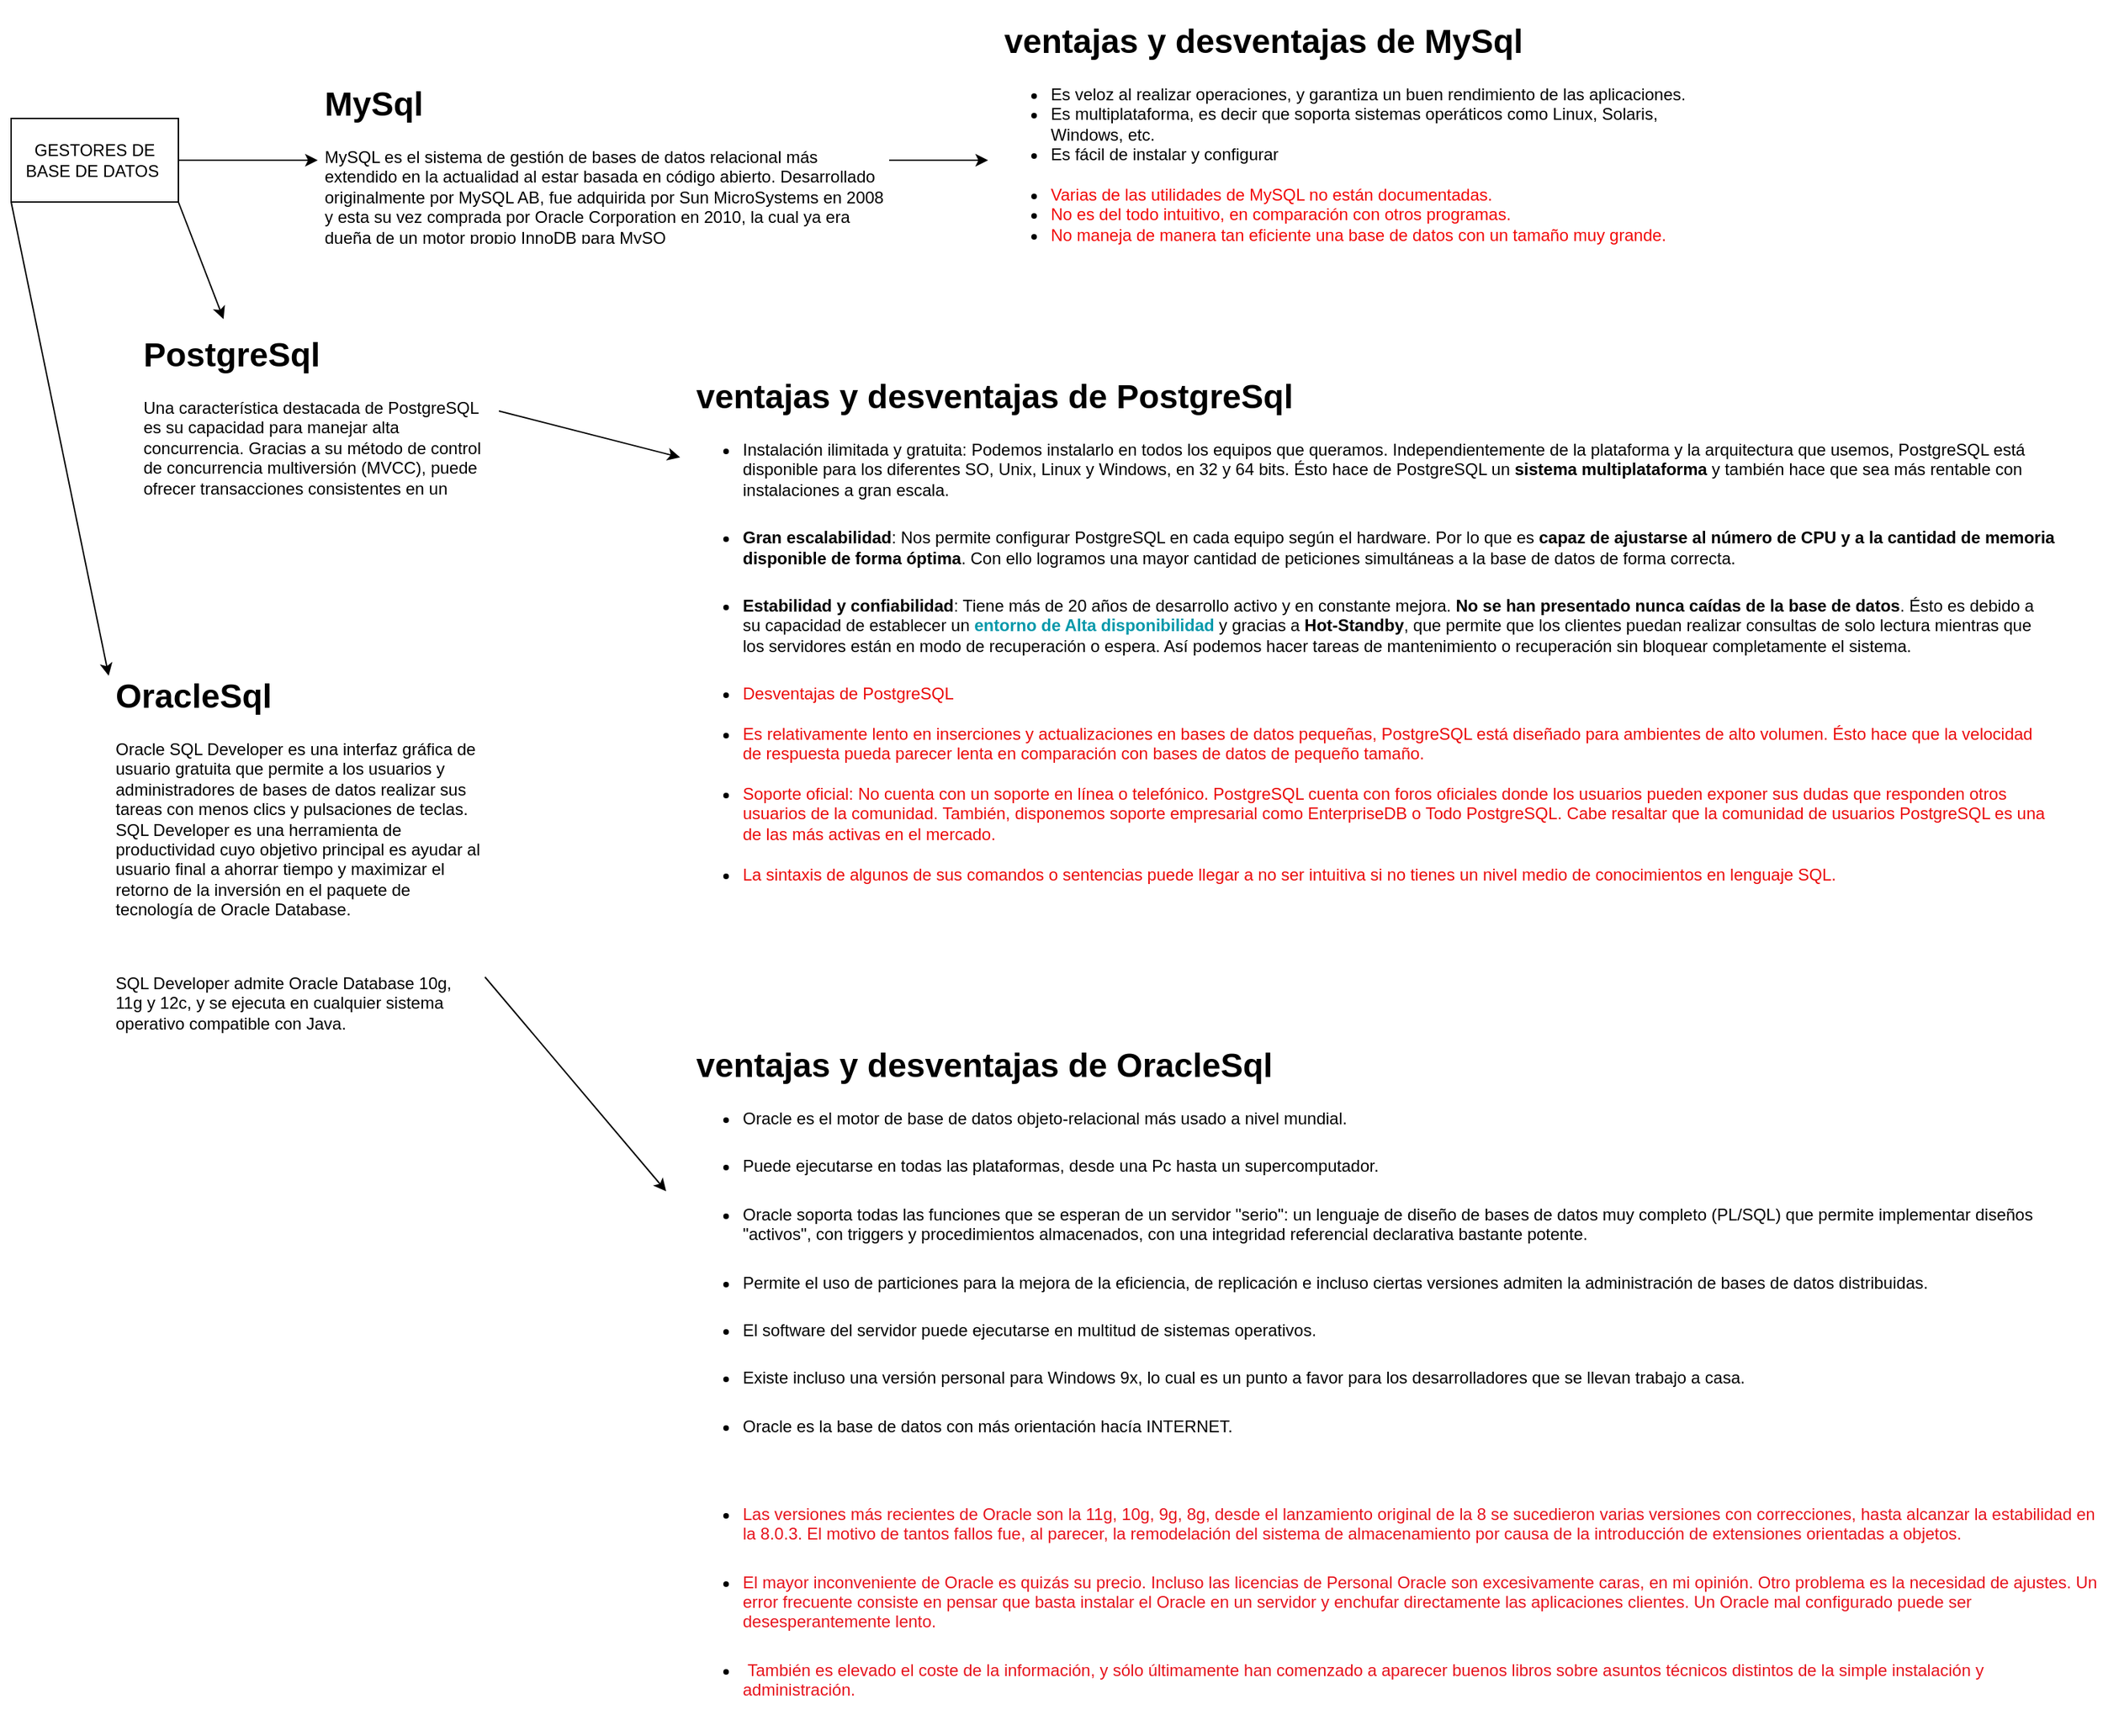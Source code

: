 <mxfile version="21.7.4" type="github">
  <diagram name="Página-1" id="tRHazPzp7WcS6yvneh5-">
    <mxGraphModel dx="1678" dy="2102" grid="1" gridSize="10" guides="1" tooltips="1" connect="1" arrows="1" fold="1" page="1" pageScale="1" pageWidth="827" pageHeight="1169" math="0" shadow="0">
      <root>
        <mxCell id="0" />
        <mxCell id="1" parent="0" />
        <mxCell id="VWENj13sZtxWaAfj4Sac-1" value="GESTORES DE BASE DE DATOS&amp;nbsp;" style="rounded=0;whiteSpace=wrap;html=1;" vertex="1" parent="1">
          <mxGeometry x="30" y="70" width="120" height="60" as="geometry" />
        </mxCell>
        <mxCell id="VWENj13sZtxWaAfj4Sac-2" value="" style="endArrow=classic;html=1;rounded=0;exitX=1;exitY=0.5;exitDx=0;exitDy=0;entryX=0;entryY=0.5;entryDx=0;entryDy=0;" edge="1" parent="1" source="VWENj13sZtxWaAfj4Sac-1" target="VWENj13sZtxWaAfj4Sac-3">
          <mxGeometry width="50" height="50" relative="1" as="geometry">
            <mxPoint x="170" y="380" as="sourcePoint" />
            <mxPoint x="250" y="370" as="targetPoint" />
          </mxGeometry>
        </mxCell>
        <mxCell id="VWENj13sZtxWaAfj4Sac-3" value="&lt;h1&gt;MySql&lt;/h1&gt;&lt;p&gt;MySQL es el sistema de gestión de bases de datos relacional más extendido en la actualidad al estar basada en código abierto. Desarrollado originalmente por MySQL AB, fue adquirida por Sun MicroSystems en 2008 y esta su vez comprada por Oracle Corporation en 2010, la cual ya era dueña de un motor propio InnoDB para MySQ&lt;br&gt;&lt;/p&gt;" style="text;html=1;strokeColor=none;fillColor=none;spacing=5;spacingTop=-20;whiteSpace=wrap;overflow=hidden;rounded=0;" vertex="1" parent="1">
          <mxGeometry x="250" y="40" width="410" height="120" as="geometry" />
        </mxCell>
        <mxCell id="VWENj13sZtxWaAfj4Sac-4" value="&lt;h1&gt;&amp;nbsp;ventajas y desventajas de MySql&lt;/h1&gt;&lt;ul&gt;&lt;li&gt;Es veloz al realizar operaciones, y garantiza un buen rendimiento de las aplicaciones.&lt;/li&gt;&lt;li&gt;&lt;span class=&quot;OYPEnA text-decoration-none text-strikethrough-none&quot;&gt;Es multiplataforma, es decir que soporta sistemas operáticos como Linux, Solaris, Windows, etc.&lt;/span&gt;&lt;/li&gt;&lt;li&gt;&lt;span class=&quot;OYPEnA text-decoration-none text-strikethrough-none&quot;&gt;Es fácil de instalar y configurar&lt;br&gt;&lt;br&gt;&lt;/span&gt;&lt;/li&gt;&lt;li&gt; &lt;span class=&quot;OYPEnA text-decoration-none text-strikethrough-none&quot;&gt;&lt;font color=&quot;#f20707&quot;&gt;Varias de las utilidades de MySQL no están documentadas.&lt;/font&gt;&lt;/span&gt;&lt;/li&gt;&lt;li&gt;&lt;span class=&quot;OYPEnA text-decoration-none text-strikethrough-none&quot;&gt;&lt;font color=&quot;#f20707&quot;&gt;No es del todo intuitivo, en comparación con otros programas.&lt;/font&gt;&lt;/span&gt;&lt;/li&gt;&lt;li&gt;&lt;span class=&quot;OYPEnA text-decoration-none text-strikethrough-none&quot;&gt;&lt;font color=&quot;#f20707&quot;&gt;No maneja de manera tan eficiente una base de datos con un tamaño muy grande.&lt;/font&gt;&lt;/span&gt;&lt;/li&gt;&lt;/ul&gt;" style="text;html=1;strokeColor=none;fillColor=none;spacing=5;spacingTop=-20;whiteSpace=wrap;overflow=hidden;rounded=0;" vertex="1" parent="1">
          <mxGeometry x="731" y="-5" width="510" height="210" as="geometry" />
        </mxCell>
        <mxCell id="VWENj13sZtxWaAfj4Sac-5" value="" style="endArrow=classic;html=1;rounded=0;entryX=0;entryY=0.5;entryDx=0;entryDy=0;exitX=1;exitY=0.5;exitDx=0;exitDy=0;" edge="1" parent="1" source="VWENj13sZtxWaAfj4Sac-3" target="VWENj13sZtxWaAfj4Sac-4">
          <mxGeometry width="50" height="50" relative="1" as="geometry">
            <mxPoint x="390" y="310" as="sourcePoint" />
            <mxPoint x="440" y="260" as="targetPoint" />
          </mxGeometry>
        </mxCell>
        <mxCell id="VWENj13sZtxWaAfj4Sac-6" value="" style="endArrow=classic;html=1;rounded=0;exitX=1;exitY=1;exitDx=0;exitDy=0;entryX=0.24;entryY=-0.05;entryDx=0;entryDy=0;entryPerimeter=0;" edge="1" parent="1" source="VWENj13sZtxWaAfj4Sac-1" target="VWENj13sZtxWaAfj4Sac-7">
          <mxGeometry width="50" height="50" relative="1" as="geometry">
            <mxPoint x="610" y="310" as="sourcePoint" />
            <mxPoint x="240" y="240" as="targetPoint" />
          </mxGeometry>
        </mxCell>
        <mxCell id="VWENj13sZtxWaAfj4Sac-7" value="&lt;h1&gt;PostgreSql&lt;/h1&gt;&lt;p&gt;Una característica destacada de PostgreSQL es su capacidad para manejar alta concurrencia. Gracias a su método de control de concurrencia multiversión (MVCC), puede ofrecer transacciones consistentes en un rendimiento óptimo, incluso en entornos con múltiples usuarios concurrentes.&lt;br&gt;&lt;/p&gt;" style="text;html=1;strokeColor=none;fillColor=none;spacing=5;spacingTop=-20;whiteSpace=wrap;overflow=hidden;rounded=0;" vertex="1" parent="1">
          <mxGeometry x="120" y="220" width="260" height="120" as="geometry" />
        </mxCell>
        <mxCell id="VWENj13sZtxWaAfj4Sac-8" value="&lt;h1&gt;&amp;nbsp;ventajas y desventajas de PostgreSql&lt;/h1&gt;&lt;ul&gt;&lt;li style=&quot;box-sizing: border-box; list-style-type: disc; margin-bottom: 20px;&quot;&gt;Instalación ilimitada y gratuita: Podemos instalarlo en todos los equipos que queramos. Independientemente de la plataforma y la arquitectura que usemos, PostgreSQL está disponible para los diferentes SO, Unix, Linux y Windows, en 32 y 64 bits. Ésto hace de PostgreSQL un&amp;nbsp;&lt;span style=&quot;box-sizing: border-box; font-weight: 700;&quot;&gt;s&lt;/span&gt;&lt;span style=&quot;box-sizing: border-box; font-weight: 700;&quot;&gt;istema&amp;nbsp;multiplataforma&lt;/span&gt;&amp;nbsp;y también hace que sea más rentable con instalaciones a gran escala.&lt;/li&gt;&lt;li style=&quot;box-sizing: border-box; list-style-type: disc; margin-bottom: 20px;&quot;&gt;&lt;span style=&quot;box-sizing: border-box; font-weight: 700;&quot;&gt;Gran escalabilidad&lt;/span&gt;: Nos permite configurar PostgreSQL en cada equipo según el hardware. Por lo que es&amp;nbsp;&lt;span style=&quot;box-sizing: border-box; font-weight: 700;&quot;&gt;capaz de ajustarse al número de CPU y a la cantidad de memoria disponible de forma óptima&lt;/span&gt;. Con ello logramos una mayor cantidad de peticiones simultáneas a la base de datos de forma correcta.&lt;/li&gt;&lt;li style=&quot;box-sizing: border-box; list-style-type: disc; margin-bottom: 20px;&quot;&gt;&lt;span style=&quot;box-sizing: border-box; font-weight: 700;&quot;&gt;Estabilidad y confiabilidad&lt;/span&gt;: Tiene más de 20 años de desarrollo activo y en&amp;nbsp;constante mejora.&amp;nbsp;&lt;span style=&quot;box-sizing: border-box; font-weight: 700;&quot;&gt;No se han presentado nunca caídas de la base de datos&lt;/span&gt;. Ésto es debido a su capacidad de establecer un&amp;nbsp;&lt;a style=&quot;box-sizing: border-box; background-color: initial; transition: all 0.1s ease-in-out 0s; color: rgb(0, 152, 170); text-decoration-line: none; font-weight: 600;&quot; rel=&quot;noopener noreferrer&quot; target=&quot;_blank&quot; href=&quot;https://todopostgresql.com/alta-disponibilidad-postgresql/&quot;&gt;entorno de Alta disponibilidad&lt;/a&gt;&amp;nbsp;y gracias a&amp;nbsp;&lt;span style=&quot;box-sizing: border-box; font-weight: 700;&quot;&gt;Hot-Standby&lt;/span&gt;, que permite que los clientes puedan realizar consultas de solo lectura mientras que los servidores están en modo de recuperación o espera. Así podemos hacer tareas de mantenimiento o recuperación sin bloquear completamente el sistema.&lt;/li&gt;&lt;li&gt;&lt;font color=&quot;#eb0a0a&quot;&gt;Desventajas de PostgreSQL&lt;br&gt;&lt;br&gt;&lt;/font&gt;&lt;/li&gt;&lt;li&gt;&lt;font color=&quot;#eb0a0a&quot;&gt;Es relativamente lento en inserciones y actualizaciones en bases de datos pequeñas, PostgreSQL está diseñado para ambientes de alto volumen. Ésto hace que la velocidad de respuesta pueda parecer lenta en comparación con bases de datos de pequeño tamaño.&lt;br&gt;&lt;br&gt;&lt;/font&gt;&lt;/li&gt;&lt;li&gt;&lt;font color=&quot;#eb0a0a&quot;&gt;Soporte oficial: No cuenta con un soporte en línea o telefónico. PostgreSQL cuenta con foros oficiales donde los usuarios pueden exponer sus dudas que responden otros usuarios de la comunidad. También, disponemos soporte empresarial como EnterpriseDB o Todo PostgreSQL. Cabe resaltar que la comunidad de usuarios PostgreSQL es una de las más activas en el mercado.&lt;br&gt;&lt;br&gt;&lt;/font&gt;&lt;/li&gt;&lt;li&gt;&lt;font color=&quot;#eb0a0a&quot;&gt;La sintaxis de algunos de sus comandos o sentencias puede llegar a no ser intuitiva si no tienes un nivel medio de conocimientos en lenguaje SQL.&lt;/font&gt;&lt;/li&gt;&lt;/ul&gt;" style="text;html=1;strokeColor=none;fillColor=none;spacing=5;spacingTop=-20;whiteSpace=wrap;overflow=hidden;rounded=0;" vertex="1" parent="1">
          <mxGeometry x="510" y="250" width="990" height="380" as="geometry" />
        </mxCell>
        <mxCell id="VWENj13sZtxWaAfj4Sac-10" value="" style="endArrow=classic;html=1;rounded=0;exitX=1;exitY=0.5;exitDx=0;exitDy=0;" edge="1" parent="1" source="VWENj13sZtxWaAfj4Sac-7" target="VWENj13sZtxWaAfj4Sac-8">
          <mxGeometry width="50" height="50" relative="1" as="geometry">
            <mxPoint x="770" y="550" as="sourcePoint" />
            <mxPoint x="490" y="280" as="targetPoint" />
          </mxGeometry>
        </mxCell>
        <mxCell id="VWENj13sZtxWaAfj4Sac-12" value="" style="endArrow=classic;html=1;rounded=0;exitX=0;exitY=1;exitDx=0;exitDy=0;" edge="1" parent="1" source="VWENj13sZtxWaAfj4Sac-1">
          <mxGeometry width="50" height="50" relative="1" as="geometry">
            <mxPoint x="560" y="550" as="sourcePoint" />
            <mxPoint x="100" y="470" as="targetPoint" />
          </mxGeometry>
        </mxCell>
        <mxCell id="VWENj13sZtxWaAfj4Sac-13" value="&lt;h1&gt;OracleSql&lt;/h1&gt;&lt;p&gt;Oracle SQL Developer es una interfaz gráfica de usuario gratuita que permite a los usuarios y administradores de bases de datos realizar sus tareas con menos clics y pulsaciones de teclas. SQL Developer es una herramienta de productividad cuyo objetivo principal es ayudar al usuario final a ahorrar tiempo y maximizar el retorno de la inversión en el paquete de tecnología de Oracle Database.&lt;/p&gt;&lt;p&gt;&lt;br&gt;&lt;/p&gt;&lt;p&gt;SQL Developer admite Oracle Database 10g, 11g y 12c, y se ejecuta en cualquier sistema operativo compatible con Java.&lt;/p&gt;" style="text;html=1;strokeColor=none;fillColor=none;spacing=5;spacingTop=-20;whiteSpace=wrap;overflow=hidden;rounded=0;" vertex="1" parent="1">
          <mxGeometry x="100" y="465" width="270" height="295" as="geometry" />
        </mxCell>
        <mxCell id="VWENj13sZtxWaAfj4Sac-14" value="" style="endArrow=classic;html=1;rounded=0;exitX=1;exitY=0.75;exitDx=0;exitDy=0;" edge="1" parent="1" source="VWENj13sZtxWaAfj4Sac-13">
          <mxGeometry width="50" height="50" relative="1" as="geometry">
            <mxPoint x="340" y="800" as="sourcePoint" />
            <mxPoint x="500" y="840" as="targetPoint" />
          </mxGeometry>
        </mxCell>
        <mxCell id="VWENj13sZtxWaAfj4Sac-15" value="&lt;h1&gt;&amp;nbsp;ventajas y desventajas de OracleSql&lt;/h1&gt;&lt;ul&gt;&lt;li style=&quot;box-sizing: border-box; list-style-type: disc; margin-bottom: 20px;&quot;&gt;Oracle es el motor de base de datos objeto-relacional más usado a nivel mundial.&lt;/li&gt;&lt;li style=&quot;box-sizing: border-box; list-style-type: disc; margin-bottom: 20px;&quot;&gt;Puede ejecutarse en todas las plataformas, desde una Pc hasta un supercomputador.&lt;/li&gt;&lt;li style=&quot;box-sizing: border-box; list-style-type: disc; margin-bottom: 20px;&quot;&gt;Oracle soporta todas las funciones que se esperan de un servidor &quot;serio&quot;: un lenguaje de diseño de bases de datos muy completo (PL/SQL) que permite implementar diseños &quot;activos&quot;, con triggers y procedimientos almacenados, con una integridad referencial declarativa bastante potente.&lt;/li&gt;&lt;li style=&quot;box-sizing: border-box; list-style-type: disc; margin-bottom: 20px;&quot;&gt;Permite el uso de particiones para la mejora de la eficiencia, de replicación e incluso ciertas versiones admiten la administración de bases de datos distribuidas.&lt;/li&gt;&lt;li style=&quot;box-sizing: border-box; list-style-type: disc; margin-bottom: 20px;&quot;&gt;El software del servidor puede ejecutarse en multitud de sistemas operativos.&lt;/li&gt;&lt;li style=&quot;box-sizing: border-box; list-style-type: disc; margin-bottom: 20px;&quot;&gt;Existe incluso una versión personal para Windows 9x, lo cual es un punto a favor para los desarrolladores que se llevan trabajo a casa.&lt;/li&gt;&lt;li style=&quot;box-sizing: border-box; list-style-type: disc; margin-bottom: 20px;&quot;&gt;Oracle es la base de datos con más orientación hacía INTERNET.&lt;br&gt;&lt;br&gt;&lt;font color=&quot;#e7131d&quot;&gt;&lt;br&gt;&lt;/font&gt;&lt;/li&gt;&lt;li style=&quot;box-sizing: border-box; list-style-type: disc; margin-bottom: 20px;&quot;&gt;&lt;font color=&quot;#e7131d&quot;&gt;Las versiones más recientes de Oracle son la 11g, 10g, 9g, 8g, desde el lanzamiento original de la 8 se sucedieron varias versiones con correcciones, hasta alcanzar la estabilidad en la 8.0.3. El motivo de tantos fallos fue, al parecer, la remodelación del sistema de almacenamiento por causa de la introducción de extensiones orientadas a objetos.&lt;/font&gt;&lt;/li&gt;&lt;li style=&quot;box-sizing: border-box; list-style-type: disc; margin-bottom: 20px;&quot;&gt;&lt;font color=&quot;#e7131d&quot;&gt;El mayor inconveniente de Oracle es quizás su precio. Incluso las licencias de Personal Oracle son excesivamente caras, en mi opinión. Otro problema es la necesidad de ajustes. Un error frecuente consiste en pensar que basta instalar el Oracle en un servidor y enchufar directamente las aplicaciones clientes. Un Oracle mal configurado puede ser desesperantemente lento.&lt;/font&gt;&lt;/li&gt;&lt;li style=&quot;box-sizing: border-box; list-style-type: disc; margin-bottom: 20px;&quot;&gt;&lt;font color=&quot;#e7131d&quot;&gt;&amp;nbsp;También es elevado el coste de la información, y sólo últimamente han comenzado a aparecer buenos libros sobre asuntos técnicos distintos de la simple instalación y administración.&lt;/font&gt;&lt;/li&gt;&lt;/ul&gt;" style="text;html=1;strokeColor=none;fillColor=none;spacing=5;spacingTop=-20;whiteSpace=wrap;overflow=hidden;rounded=0;" vertex="1" parent="1">
          <mxGeometry x="510" y="730" width="1020" height="500" as="geometry" />
        </mxCell>
      </root>
    </mxGraphModel>
  </diagram>
</mxfile>

